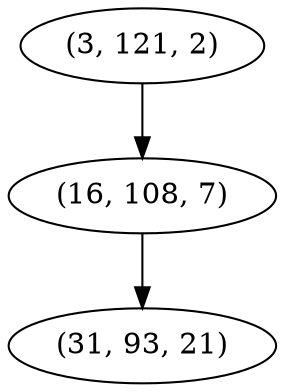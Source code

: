 digraph tree {
    "(3, 121, 2)";
    "(16, 108, 7)";
    "(31, 93, 21)";
    "(3, 121, 2)" -> "(16, 108, 7)";
    "(16, 108, 7)" -> "(31, 93, 21)";
}

